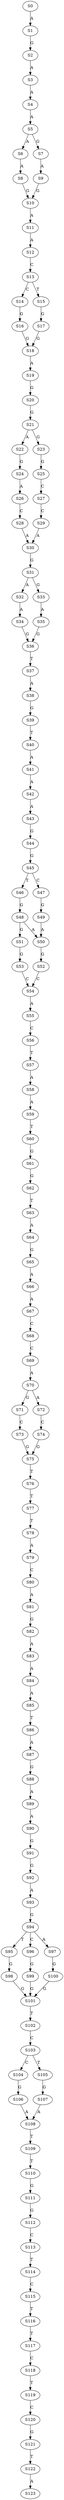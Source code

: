 strict digraph  {
	S0 -> S1 [ label = A ];
	S1 -> S2 [ label = G ];
	S2 -> S3 [ label = A ];
	S3 -> S4 [ label = A ];
	S4 -> S5 [ label = A ];
	S5 -> S6 [ label = A ];
	S5 -> S7 [ label = G ];
	S6 -> S8 [ label = A ];
	S7 -> S9 [ label = A ];
	S8 -> S10 [ label = G ];
	S9 -> S10 [ label = G ];
	S10 -> S11 [ label = A ];
	S11 -> S12 [ label = A ];
	S12 -> S13 [ label = C ];
	S13 -> S14 [ label = C ];
	S13 -> S15 [ label = T ];
	S14 -> S16 [ label = G ];
	S15 -> S17 [ label = G ];
	S16 -> S18 [ label = G ];
	S17 -> S18 [ label = G ];
	S18 -> S19 [ label = A ];
	S19 -> S20 [ label = G ];
	S20 -> S21 [ label = G ];
	S21 -> S22 [ label = A ];
	S21 -> S23 [ label = G ];
	S22 -> S24 [ label = G ];
	S23 -> S25 [ label = G ];
	S24 -> S26 [ label = A ];
	S25 -> S27 [ label = C ];
	S26 -> S28 [ label = C ];
	S27 -> S29 [ label = C ];
	S28 -> S30 [ label = A ];
	S29 -> S30 [ label = A ];
	S30 -> S31 [ label = G ];
	S31 -> S32 [ label = A ];
	S31 -> S33 [ label = G ];
	S32 -> S34 [ label = A ];
	S33 -> S35 [ label = A ];
	S34 -> S36 [ label = G ];
	S35 -> S36 [ label = G ];
	S36 -> S37 [ label = T ];
	S37 -> S38 [ label = A ];
	S38 -> S39 [ label = G ];
	S39 -> S40 [ label = T ];
	S40 -> S41 [ label = A ];
	S41 -> S42 [ label = A ];
	S42 -> S43 [ label = A ];
	S43 -> S44 [ label = G ];
	S44 -> S45 [ label = G ];
	S45 -> S46 [ label = T ];
	S45 -> S47 [ label = C ];
	S46 -> S48 [ label = G ];
	S47 -> S49 [ label = G ];
	S48 -> S50 [ label = A ];
	S48 -> S51 [ label = G ];
	S49 -> S50 [ label = A ];
	S50 -> S52 [ label = G ];
	S51 -> S53 [ label = G ];
	S52 -> S54 [ label = C ];
	S53 -> S54 [ label = C ];
	S54 -> S55 [ label = A ];
	S55 -> S56 [ label = C ];
	S56 -> S57 [ label = T ];
	S57 -> S58 [ label = A ];
	S58 -> S59 [ label = A ];
	S59 -> S60 [ label = T ];
	S60 -> S61 [ label = G ];
	S61 -> S62 [ label = G ];
	S62 -> S63 [ label = T ];
	S63 -> S64 [ label = A ];
	S64 -> S65 [ label = G ];
	S65 -> S66 [ label = A ];
	S66 -> S67 [ label = A ];
	S67 -> S68 [ label = C ];
	S68 -> S69 [ label = C ];
	S69 -> S70 [ label = A ];
	S70 -> S71 [ label = G ];
	S70 -> S72 [ label = A ];
	S71 -> S73 [ label = C ];
	S72 -> S74 [ label = C ];
	S73 -> S75 [ label = G ];
	S74 -> S75 [ label = G ];
	S75 -> S76 [ label = T ];
	S76 -> S77 [ label = T ];
	S77 -> S78 [ label = T ];
	S78 -> S79 [ label = A ];
	S79 -> S80 [ label = C ];
	S80 -> S81 [ label = A ];
	S81 -> S82 [ label = G ];
	S82 -> S83 [ label = A ];
	S83 -> S84 [ label = A ];
	S84 -> S85 [ label = A ];
	S85 -> S86 [ label = T ];
	S86 -> S87 [ label = A ];
	S87 -> S88 [ label = G ];
	S88 -> S89 [ label = A ];
	S89 -> S90 [ label = A ];
	S90 -> S91 [ label = G ];
	S91 -> S92 [ label = G ];
	S92 -> S93 [ label = A ];
	S93 -> S94 [ label = G ];
	S94 -> S95 [ label = T ];
	S94 -> S96 [ label = C ];
	S94 -> S97 [ label = A ];
	S95 -> S98 [ label = G ];
	S96 -> S99 [ label = G ];
	S97 -> S100 [ label = G ];
	S98 -> S101 [ label = G ];
	S99 -> S101 [ label = G ];
	S100 -> S101 [ label = G ];
	S101 -> S102 [ label = T ];
	S102 -> S103 [ label = C ];
	S103 -> S104 [ label = C ];
	S103 -> S105 [ label = T ];
	S104 -> S106 [ label = G ];
	S105 -> S107 [ label = G ];
	S106 -> S108 [ label = A ];
	S107 -> S108 [ label = A ];
	S108 -> S109 [ label = T ];
	S109 -> S110 [ label = T ];
	S110 -> S111 [ label = G ];
	S111 -> S112 [ label = G ];
	S112 -> S113 [ label = C ];
	S113 -> S114 [ label = T ];
	S114 -> S115 [ label = C ];
	S115 -> S116 [ label = T ];
	S116 -> S117 [ label = T ];
	S117 -> S118 [ label = C ];
	S118 -> S119 [ label = T ];
	S119 -> S120 [ label = C ];
	S120 -> S121 [ label = G ];
	S121 -> S122 [ label = T ];
	S122 -> S123 [ label = A ];
}
